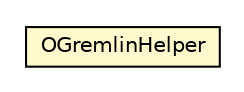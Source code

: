 #!/usr/local/bin/dot
#
# Class diagram 
# Generated by UMLGraph version R5_6-24-gf6e263 (http://www.umlgraph.org/)
#

digraph G {
	edge [fontname="Helvetica",fontsize=10,labelfontname="Helvetica",labelfontsize=10];
	node [fontname="Helvetica",fontsize=10,shape=plaintext];
	nodesep=0.25;
	ranksep=0.5;
	// com.orientechnologies.orient.graph.gremlin.OGremlinHelper
	c1869363 [label=<<table title="com.orientechnologies.orient.graph.gremlin.OGremlinHelper" border="0" cellborder="1" cellspacing="0" cellpadding="2" port="p" bgcolor="lemonChiffon" href="./OGremlinHelper.html">
		<tr><td><table border="0" cellspacing="0" cellpadding="1">
<tr><td align="center" balign="center"> OGremlinHelper </td></tr>
		</table></td></tr>
		</table>>, URL="./OGremlinHelper.html", fontname="Helvetica", fontcolor="black", fontsize=10.0];
}

